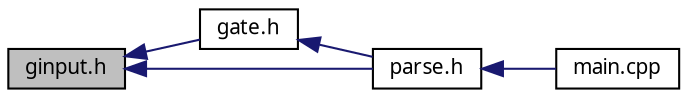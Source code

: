 digraph G
{
  edge [fontname="FreeSans.ttf",fontsize=10,labelfontname="FreeSans.ttf",labelfontsize=10];
  node [fontname="FreeSans.ttf",fontsize=10,shape=record];
  rankdir=LR;
  Node1 [label="ginput.h",height=0.2,width=0.4,color="black", fillcolor="grey75", style="filled" fontcolor="black"];
  Node1 -> Node2 [dir=back,color="midnightblue",fontsize=10,style="solid"];
  Node2 [label="gate.h",height=0.2,width=0.4,color="black", fillcolor="white", style="filled",URL="$gate_8h.html"];
  Node2 -> Node3 [dir=back,color="midnightblue",fontsize=10,style="solid"];
  Node3 [label="parse.h",height=0.2,width=0.4,color="black", fillcolor="white", style="filled",URL="$parse_8h.html"];
  Node3 -> Node4 [dir=back,color="midnightblue",fontsize=10,style="solid"];
  Node4 [label="main.cpp",height=0.2,width=0.4,color="black", fillcolor="white", style="filled",URL="$main_8cpp.html"];
  Node1 -> Node3 [dir=back,color="midnightblue",fontsize=10,style="solid"];
}
